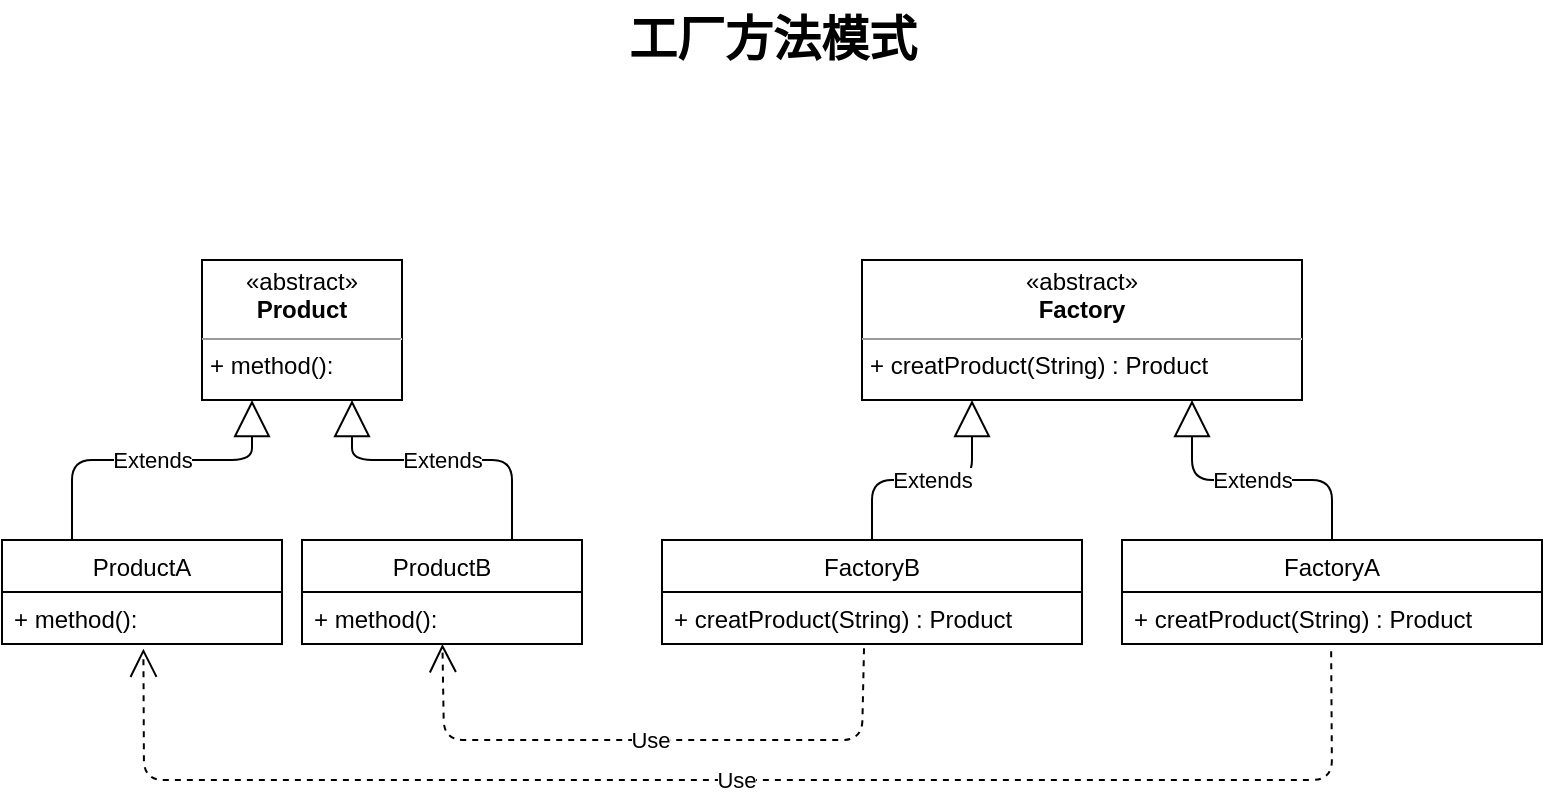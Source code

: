 <mxfile version="14.3.0" type="github">
  <diagram id="gA5UXdWjJFV6JcwfOwqF" name="第 1 页">
    <mxGraphModel dx="1117" dy="583" grid="1" gridSize="10" guides="1" tooltips="1" connect="1" arrows="1" fold="1" page="1" pageScale="1" pageWidth="827" pageHeight="1169" math="0" shadow="0">
      <root>
        <mxCell id="0" />
        <mxCell id="1" parent="0" />
        <mxCell id="eeNqUg1yVva8CgO-En-i-2" value="FactoryA" style="swimlane;fontStyle=0;childLayout=stackLayout;horizontal=1;startSize=26;fillColor=none;horizontalStack=0;resizeParent=1;resizeParentMax=0;resizeLast=0;collapsible=1;marginBottom=0;" vertex="1" parent="1">
          <mxGeometry x="589" y="310" width="210" height="52" as="geometry">
            <mxRectangle x="450" y="300" width="70" height="26" as="alternateBounds" />
          </mxGeometry>
        </mxCell>
        <mxCell id="eeNqUg1yVva8CgO-En-i-3" value="+ creatProduct(String) : Product " style="text;strokeColor=none;fillColor=none;align=left;verticalAlign=top;spacingLeft=4;spacingRight=4;overflow=hidden;rotatable=0;points=[[0,0.5],[1,0.5]];portConstraint=eastwest;" vertex="1" parent="eeNqUg1yVva8CgO-En-i-2">
          <mxGeometry y="26" width="210" height="26" as="geometry" />
        </mxCell>
        <mxCell id="eeNqUg1yVva8CgO-En-i-4" value="&lt;p style=&quot;margin: 0px ; margin-top: 4px ; text-align: center&quot;&gt;«abstract»&lt;br&gt;&lt;b&gt;Product&lt;/b&gt;&lt;/p&gt;&lt;hr size=&quot;1&quot;&gt;&lt;p style=&quot;margin: 0px ; margin-left: 4px&quot;&gt;+ method():&amp;nbsp;&lt;/p&gt;" style="verticalAlign=top;align=left;overflow=fill;fontSize=12;fontFamily=Helvetica;html=1;" vertex="1" parent="1">
          <mxGeometry x="129" y="170" width="100" height="70" as="geometry" />
        </mxCell>
        <mxCell id="eeNqUg1yVva8CgO-En-i-5" value="ProductA" style="swimlane;fontStyle=0;childLayout=stackLayout;horizontal=1;startSize=26;fillColor=none;horizontalStack=0;resizeParent=1;resizeParentMax=0;resizeLast=0;collapsible=1;marginBottom=0;" vertex="1" parent="1">
          <mxGeometry x="29" y="310" width="140" height="52" as="geometry" />
        </mxCell>
        <mxCell id="eeNqUg1yVva8CgO-En-i-6" value="+ method():" style="text;strokeColor=none;fillColor=none;align=left;verticalAlign=top;spacingLeft=4;spacingRight=4;overflow=hidden;rotatable=0;points=[[0,0.5],[1,0.5]];portConstraint=eastwest;" vertex="1" parent="eeNqUg1yVva8CgO-En-i-5">
          <mxGeometry y="26" width="140" height="26" as="geometry" />
        </mxCell>
        <mxCell id="eeNqUg1yVva8CgO-En-i-7" value="ProductB" style="swimlane;fontStyle=0;childLayout=stackLayout;horizontal=1;startSize=26;fillColor=none;horizontalStack=0;resizeParent=1;resizeParentMax=0;resizeLast=0;collapsible=1;marginBottom=0;" vertex="1" parent="1">
          <mxGeometry x="179" y="310" width="140" height="52" as="geometry" />
        </mxCell>
        <mxCell id="eeNqUg1yVva8CgO-En-i-8" value="+ method():" style="text;strokeColor=none;fillColor=none;align=left;verticalAlign=top;spacingLeft=4;spacingRight=4;overflow=hidden;rotatable=0;points=[[0,0.5],[1,0.5]];portConstraint=eastwest;" vertex="1" parent="eeNqUg1yVva8CgO-En-i-7">
          <mxGeometry y="26" width="140" height="26" as="geometry" />
        </mxCell>
        <mxCell id="eeNqUg1yVva8CgO-En-i-13" value="Use" style="endArrow=open;endSize=12;dashed=1;html=1;exitX=0.498;exitY=1.141;exitDx=0;exitDy=0;entryX=0.505;entryY=1.09;entryDx=0;entryDy=0;entryPerimeter=0;exitPerimeter=0;" edge="1" parent="1" source="eeNqUg1yVva8CgO-En-i-3" target="eeNqUg1yVva8CgO-En-i-6">
          <mxGeometry width="160" relative="1" as="geometry">
            <mxPoint x="279" y="480" as="sourcePoint" />
            <mxPoint x="367.6" y="371.662" as="targetPoint" />
            <Array as="points">
              <mxPoint x="694" y="430" />
              <mxPoint x="100" y="430" />
            </Array>
          </mxGeometry>
        </mxCell>
        <mxCell id="eeNqUg1yVva8CgO-En-i-14" value="工厂方法模式" style="text;strokeColor=none;fillColor=none;html=1;fontSize=24;fontStyle=1;verticalAlign=middle;align=center;" vertex="1" parent="1">
          <mxGeometry x="64" y="40" width="700" height="40" as="geometry" />
        </mxCell>
        <mxCell id="eeNqUg1yVva8CgO-En-i-15" value="FactoryB" style="swimlane;fontStyle=0;childLayout=stackLayout;horizontal=1;startSize=26;fillColor=none;horizontalStack=0;resizeParent=1;resizeParentMax=0;resizeLast=0;collapsible=1;marginBottom=0;" vertex="1" parent="1">
          <mxGeometry x="359" y="310" width="210" height="52" as="geometry">
            <mxRectangle x="450" y="300" width="70" height="26" as="alternateBounds" />
          </mxGeometry>
        </mxCell>
        <mxCell id="eeNqUg1yVva8CgO-En-i-16" value="+ creatProduct(String) : Product " style="text;strokeColor=none;fillColor=none;align=left;verticalAlign=top;spacingLeft=4;spacingRight=4;overflow=hidden;rotatable=0;points=[[0,0.5],[1,0.5]];portConstraint=eastwest;" vertex="1" parent="eeNqUg1yVva8CgO-En-i-15">
          <mxGeometry y="26" width="210" height="26" as="geometry" />
        </mxCell>
        <mxCell id="eeNqUg1yVva8CgO-En-i-17" value="Use" style="endArrow=open;endSize=12;dashed=1;html=1;exitX=0.481;exitY=1.082;exitDx=0;exitDy=0;exitPerimeter=0;" edge="1" parent="1" source="eeNqUg1yVva8CgO-En-i-16" target="eeNqUg1yVva8CgO-En-i-8">
          <mxGeometry width="160" relative="1" as="geometry">
            <mxPoint x="703.58" y="375.666" as="sourcePoint" />
            <mxPoint x="109.7" y="374.34" as="targetPoint" />
            <Array as="points">
              <mxPoint x="459" y="410" />
              <mxPoint x="250" y="410" />
            </Array>
          </mxGeometry>
        </mxCell>
        <mxCell id="eeNqUg1yVva8CgO-En-i-18" value="&lt;p style=&quot;margin: 0px ; margin-top: 4px ; text-align: center&quot;&gt;«abstract»&lt;br&gt;&lt;b&gt;Factory&lt;/b&gt;&lt;/p&gt;&lt;hr size=&quot;1&quot;&gt;&lt;p style=&quot;margin: 0px ; margin-left: 4px&quot;&gt;+ creatProduct(String) : Product&amp;nbsp;&lt;br&gt;&lt;/p&gt;" style="verticalAlign=top;align=left;overflow=fill;fontSize=12;fontFamily=Helvetica;html=1;" vertex="1" parent="1">
          <mxGeometry x="459" y="170" width="220" height="70" as="geometry" />
        </mxCell>
        <mxCell id="eeNqUg1yVva8CgO-En-i-19" value="Extends" style="endArrow=block;endSize=16;endFill=0;html=1;entryX=0.25;entryY=1;entryDx=0;entryDy=0;exitX=0.5;exitY=0;exitDx=0;exitDy=0;" edge="1" parent="1" target="eeNqUg1yVva8CgO-En-i-18" source="eeNqUg1yVva8CgO-En-i-15">
          <mxGeometry width="160" relative="1" as="geometry">
            <mxPoint x="489" y="310.0" as="sourcePoint" />
            <mxPoint x="599" y="260" as="targetPoint" />
            <Array as="points">
              <mxPoint x="464" y="280" />
              <mxPoint x="514" y="280" />
            </Array>
          </mxGeometry>
        </mxCell>
        <mxCell id="eeNqUg1yVva8CgO-En-i-21" value="Extends" style="endArrow=block;endSize=16;endFill=0;html=1;exitX=0.5;exitY=0;exitDx=0;exitDy=0;entryX=0.75;entryY=1;entryDx=0;entryDy=0;" edge="1" parent="1" source="eeNqUg1yVva8CgO-En-i-2" target="eeNqUg1yVva8CgO-En-i-18">
          <mxGeometry width="160" relative="1" as="geometry">
            <mxPoint x="499" y="320.0" as="sourcePoint" />
            <mxPoint x="619" y="242" as="targetPoint" />
            <Array as="points">
              <mxPoint x="694" y="280" />
              <mxPoint x="624" y="280" />
            </Array>
          </mxGeometry>
        </mxCell>
        <mxCell id="eeNqUg1yVva8CgO-En-i-22" value="Extends" style="endArrow=block;endSize=16;endFill=0;html=1;entryX=0.25;entryY=1;entryDx=0;entryDy=0;exitX=0.25;exitY=0;exitDx=0;exitDy=0;" edge="1" parent="1" source="eeNqUg1yVva8CgO-En-i-5" target="eeNqUg1yVva8CgO-En-i-4">
          <mxGeometry width="160" relative="1" as="geometry">
            <mxPoint x="474" y="320.0" as="sourcePoint" />
            <mxPoint x="524" y="250.0" as="targetPoint" />
            <Array as="points">
              <mxPoint x="64" y="270" />
              <mxPoint x="154" y="270" />
            </Array>
          </mxGeometry>
        </mxCell>
        <mxCell id="eeNqUg1yVva8CgO-En-i-23" value="Extends" style="endArrow=block;endSize=16;endFill=0;html=1;exitX=0.75;exitY=0;exitDx=0;exitDy=0;entryX=0.75;entryY=1;entryDx=0;entryDy=0;" edge="1" parent="1" source="eeNqUg1yVva8CgO-En-i-7" target="eeNqUg1yVva8CgO-En-i-4">
          <mxGeometry width="160" relative="1" as="geometry">
            <mxPoint x="704" y="320.0" as="sourcePoint" />
            <mxPoint x="634" y="250.0" as="targetPoint" />
            <Array as="points">
              <mxPoint x="284" y="270" />
              <mxPoint x="204" y="270" />
            </Array>
          </mxGeometry>
        </mxCell>
      </root>
    </mxGraphModel>
  </diagram>
</mxfile>

